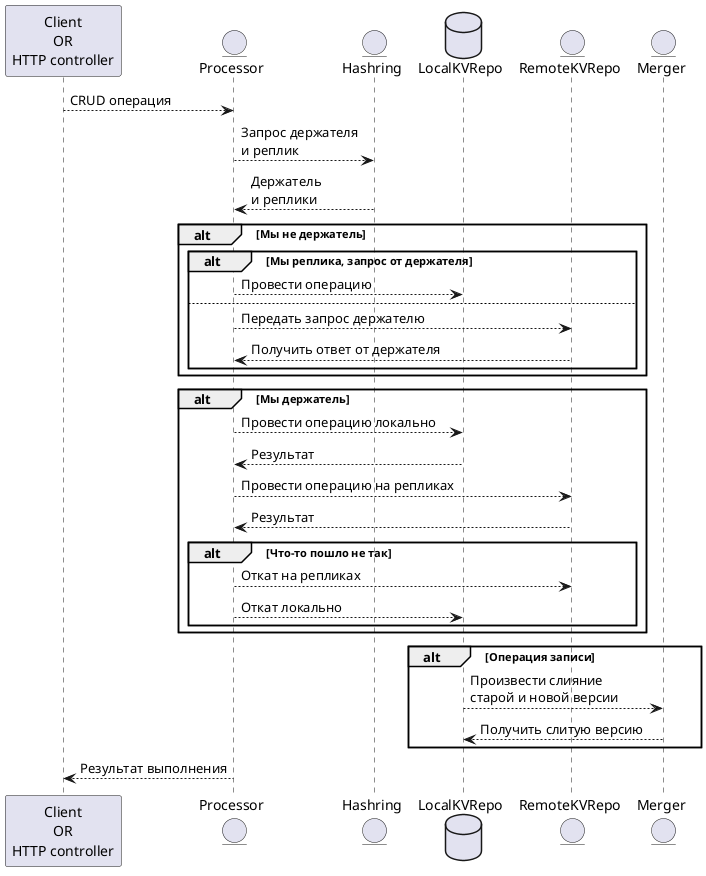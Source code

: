 @startuml seq
Participant "Client\nOR\nHTTP controller" as CL
Entity Processor
Entity Hashring
Database LocalKVRepo
Entity RemoteKVRepo
Entity Merger

CL --> Processor: CRUD операция
Processor --> Hashring: Запрос держателя\nи реплик
Processor <-- Hashring: Держатель\nи реплики

alt Мы не держатель
    alt Мы реплика, запрос от держателя
        Processor --> LocalKVRepo: Провести операцию
    else
        Processor --> RemoteKVRepo: Передать запрос держателю
        Processor <-- RemoteKVRepo: Получить ответ от держателя
    end
end
alt Мы держатель
    Processor --> LocalKVRepo: Провести операцию локально
    Processor <-- LocalKVRepo: Результат
    Processor --> RemoteKVRepo: Провести операцию на репликах
    Processor <-- RemoteKVRepo: Результат
    alt Что-то пошло не так
        Processor --> RemoteKVRepo: Откат на репликах
        Processor --> LocalKVRepo: Откат локально

    end
end


alt Операция записи
    LocalKVRepo --> Merger: Произвести слияние\nстарой и новой версии
    LocalKVRepo <-- Merger: Получить слитую версию
end

CL <-- Processor: Результат выполнения
@enduml